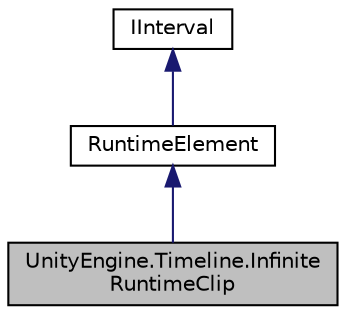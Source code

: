 digraph "UnityEngine.Timeline.InfiniteRuntimeClip"
{
 // LATEX_PDF_SIZE
  edge [fontname="Helvetica",fontsize="10",labelfontname="Helvetica",labelfontsize="10"];
  node [fontname="Helvetica",fontsize="10",shape=record];
  Node1 [label="UnityEngine.Timeline.Infinite\lRuntimeClip",height=0.2,width=0.4,color="black", fillcolor="grey75", style="filled", fontcolor="black",tooltip="Runtime clip customized for 'infinite' tracks playables. Used for clips whose time needs to match the..."];
  Node2 -> Node1 [dir="back",color="midnightblue",fontsize="10",style="solid",fontname="Helvetica"];
  Node2 [label="RuntimeElement",height=0.2,width=0.4,color="black", fillcolor="white", style="filled",URL="$class_unity_engine_1_1_timeline_1_1_runtime_element.html",tooltip=" "];
  Node3 -> Node2 [dir="back",color="midnightblue",fontsize="10",style="solid",fontname="Helvetica"];
  Node3 [label="IInterval",height=0.2,width=0.4,color="black", fillcolor="white", style="filled",URL="$interface_unity_engine_1_1_timeline_1_1_i_interval.html",tooltip=" "];
}
